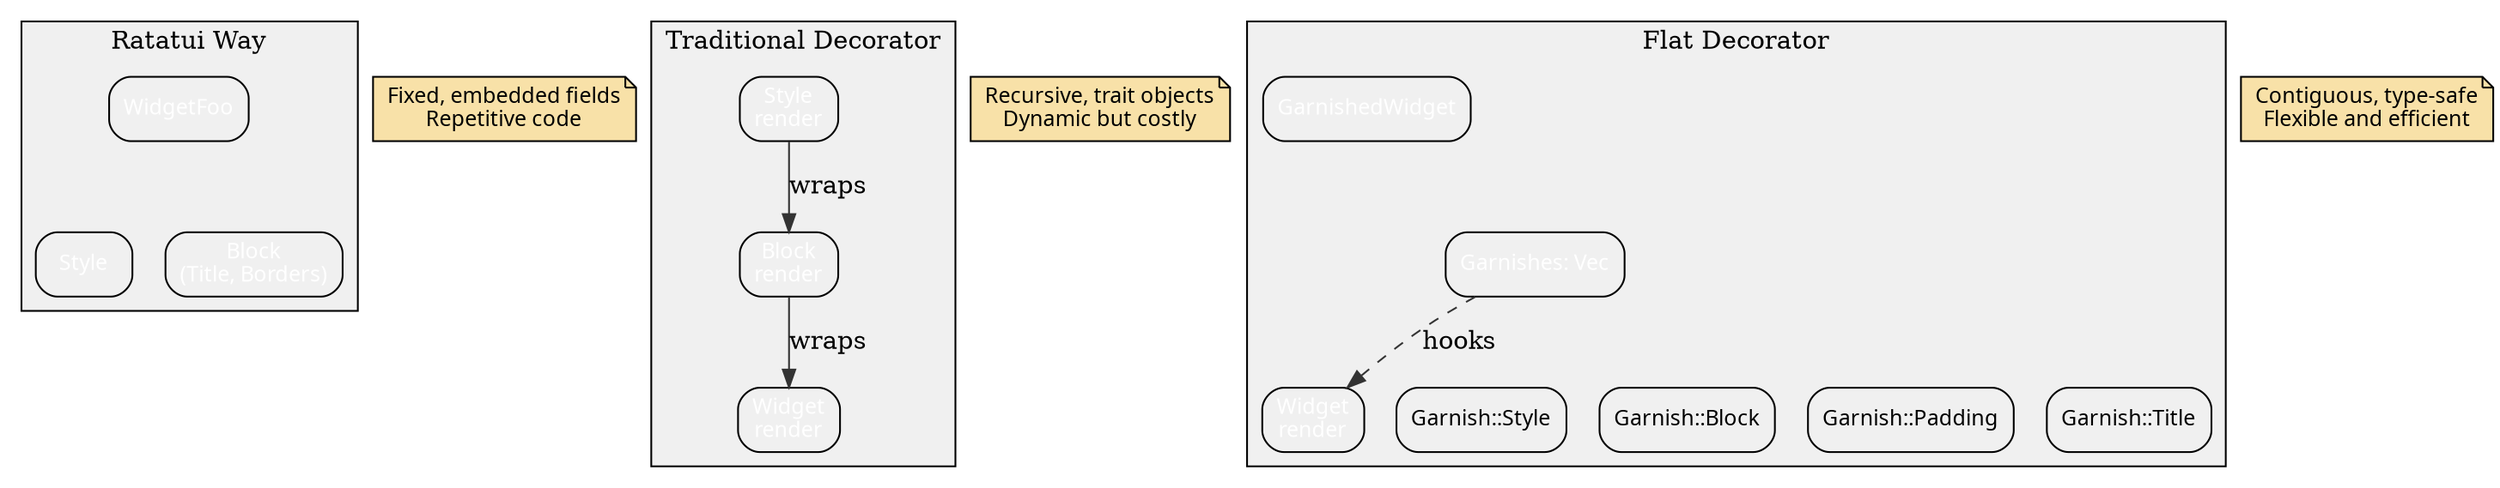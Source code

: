 digraph compositions {
    rankdir=TB;
    bgcolor="white";
    node [shape=box, style=rounded, fontname="Fira Code", fontsize=12];
    edge [color="#333333"];

    // Ratatui Way
    subgraph cluster_ratatui {
        label="Ratatui Way";
        style=filled; fillcolor="#f0f0f0";
        widget_foo [label="WidgetFoo", fillcolor="#4b8bbe", fontcolor="white"];
        style_r [label="Style", fillcolor="#888888", fontcolor="white"];
        block_r [label="Block\n(Title, Borders)", fillcolor="#888888", fontcolor="white"];
        widget_foo -> style_r [style=invis];
        widget_foo -> block_r [style=invis];
        { rank=same; style_r; block_r }
    }
    ratatui_note [shape=note, label="Fixed, embedded fields\nRepetitive code", style=filled, fillcolor="#f8e1a8"];

    // Traditional Decorator
    subgraph cluster_decorator {
        label="Traditional Decorator";
        style=filled; fillcolor="#f0f0f0";
        style_d [label="Style\nrender", fillcolor="#888888", fontcolor="white"];
        block_d [label="Block\nrender", fillcolor="#4CAF50", fontcolor="white"];
        widget_d [label="Widget\nrender", fillcolor="#4b8bbe", fontcolor="white"];
        style_d -> block_d [label="wraps"];
        block_d -> widget_d [label="wraps"];
    }
    decorator_note [shape=note, label="Recursive, trait objects\nDynamic but costly", style=filled, fillcolor="#f8e1a8"];

    // Flat Decorator
    subgraph cluster_flat {
        label="Flat Decorator";
        style=filled; fillcolor="#f0f0f0";
        garnished [label="GarnishedWidget", fillcolor="#4b8bbe", fontcolor="white"];
        widget_f [label="Widget\nrender", fillcolor="#4b8bbe", fontcolor="white"];
        garnishes [label="Garnishes: Vec", fillcolor="#4CAF50", fontcolor="white"];
        garnish_style [label="Garnish::Style", fillcolor="#88CC88"];
        garnish_block [label="Garnish::Block", fillcolor="#88CC88"];
        garnish_padding [label="Garnish::Padding", fillcolor="#88CC88"];
        garnish_title [label="Garnish::Title", fillcolor="#88CC88"];
        garnished -> widget_f [style=invis];
        garnished -> garnishes [style=invis];
        garnishes -> garnish_style [style=invis];
        garnishes -> garnish_block [style=invis];
        garnishes -> garnish_padding [style=invis];
        garnishes -> garnish_title [style=invis];
        { rank=same; garnish_style; garnish_block; garnish_padding; garnish_title }
        garnishes -> widget_f [style=dashed, label="hooks"];
    }
    flat_note [shape=note, label="Contiguous, type-safe\nFlexible and efficient", style=filled, fillcolor="#f8e1a8"];
}
